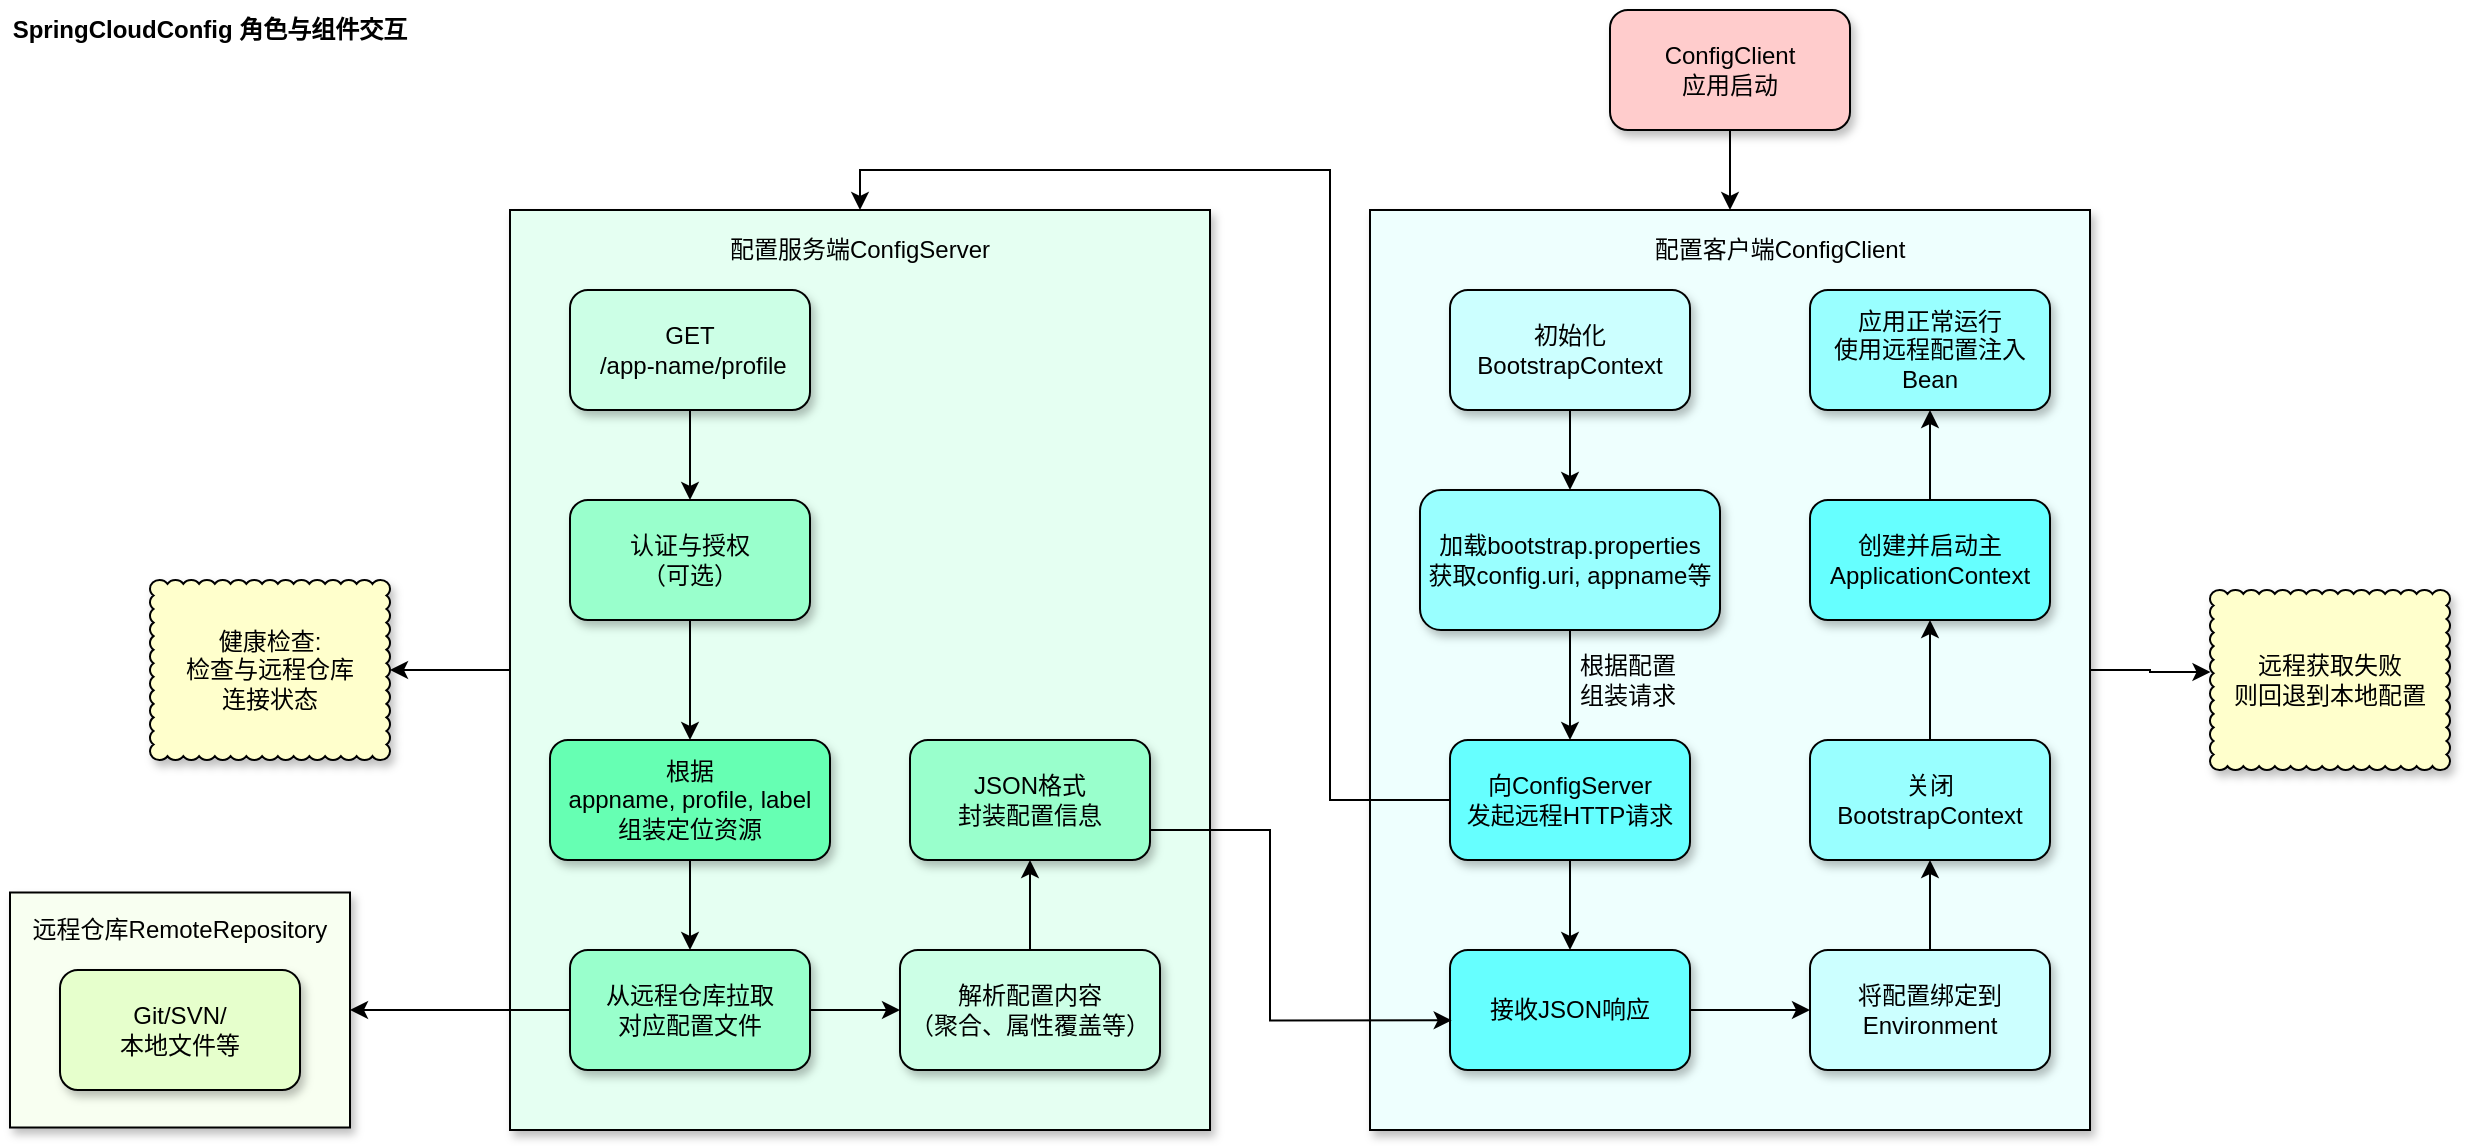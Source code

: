 <mxfile version="28.1.0">
  <diagram name="第 1 页" id="NeXlB-DkaC1V6HmDpA3a">
    <mxGraphModel dx="2306" dy="719" grid="1" gridSize="10" guides="1" tooltips="1" connect="1" arrows="1" fold="1" page="1" pageScale="1" pageWidth="827" pageHeight="1169" math="0" shadow="0">
      <root>
        <mxCell id="0" />
        <mxCell id="1" parent="0" />
        <mxCell id="AN1FsqrcMt11nKGcJI2h-75" value="" style="group" parent="1" vertex="1" connectable="0">
          <mxGeometry x="-690" y="130" width="1220" height="560" as="geometry" />
        </mxCell>
        <mxCell id="AN1FsqrcMt11nKGcJI2h-43" value="" style="rounded=0;whiteSpace=wrap;html=1;fillColor=#EEFFFE;shadow=1;" parent="AN1FsqrcMt11nKGcJI2h-75" vertex="1">
          <mxGeometry x="680" y="100" width="360" height="460" as="geometry" />
        </mxCell>
        <mxCell id="AN1FsqrcMt11nKGcJI2h-74" style="edgeStyle=orthogonalEdgeStyle;rounded=0;orthogonalLoop=1;jettySize=auto;html=1;" parent="AN1FsqrcMt11nKGcJI2h-75" source="AN1FsqrcMt11nKGcJI2h-42" target="AN1FsqrcMt11nKGcJI2h-47" edge="1">
          <mxGeometry relative="1" as="geometry" />
        </mxCell>
        <mxCell id="AN1FsqrcMt11nKGcJI2h-42" value="" style="rounded=0;whiteSpace=wrap;html=1;fillColor=#E5FFF2;shadow=1;" parent="AN1FsqrcMt11nKGcJI2h-75" vertex="1">
          <mxGeometry x="250" y="100" width="350" height="460" as="geometry" />
        </mxCell>
        <mxCell id="AN1FsqrcMt11nKGcJI2h-39" value="" style="rounded=0;whiteSpace=wrap;html=1;fillColor=#F8FFF1;shadow=1;" parent="AN1FsqrcMt11nKGcJI2h-75" vertex="1">
          <mxGeometry y="441.25" width="170" height="117.5" as="geometry" />
        </mxCell>
        <mxCell id="AN1FsqrcMt11nKGcJI2h-45" style="edgeStyle=orthogonalEdgeStyle;rounded=0;orthogonalLoop=1;jettySize=auto;html=1;entryX=0.5;entryY=0;entryDx=0;entryDy=0;" parent="AN1FsqrcMt11nKGcJI2h-75" source="AN1FsqrcMt11nKGcJI2h-1" target="AN1FsqrcMt11nKGcJI2h-43" edge="1">
          <mxGeometry relative="1" as="geometry" />
        </mxCell>
        <mxCell id="AN1FsqrcMt11nKGcJI2h-1" value="ConfigClient&lt;br&gt;应用启动" style="rounded=1;whiteSpace=wrap;html=1;fillColor=#FFCCCC;shadow=1;" parent="AN1FsqrcMt11nKGcJI2h-75" vertex="1">
          <mxGeometry x="800" width="120" height="60" as="geometry" />
        </mxCell>
        <mxCell id="AN1FsqrcMt11nKGcJI2h-7" style="edgeStyle=orthogonalEdgeStyle;rounded=0;orthogonalLoop=1;jettySize=auto;html=1;entryX=0.5;entryY=0;entryDx=0;entryDy=0;" parent="AN1FsqrcMt11nKGcJI2h-75" source="AN1FsqrcMt11nKGcJI2h-2" target="AN1FsqrcMt11nKGcJI2h-6" edge="1">
          <mxGeometry relative="1" as="geometry" />
        </mxCell>
        <mxCell id="AN1FsqrcMt11nKGcJI2h-2" value="初始化BootstrapContext" style="rounded=1;whiteSpace=wrap;html=1;fillColor=#CCFFFF;shadow=1;" parent="AN1FsqrcMt11nKGcJI2h-75" vertex="1">
          <mxGeometry x="720" y="140" width="120" height="60" as="geometry" />
        </mxCell>
        <mxCell id="AN1FsqrcMt11nKGcJI2h-5" value="配置客户端ConfigClient" style="text;strokeColor=none;align=center;fillColor=none;html=1;verticalAlign=middle;whiteSpace=wrap;rounded=0;" parent="AN1FsqrcMt11nKGcJI2h-75" vertex="1">
          <mxGeometry x="820" y="110" width="130" height="20" as="geometry" />
        </mxCell>
        <mxCell id="AN1FsqrcMt11nKGcJI2h-9" style="edgeStyle=orthogonalEdgeStyle;rounded=0;orthogonalLoop=1;jettySize=auto;html=1;entryX=0.5;entryY=0;entryDx=0;entryDy=0;" parent="AN1FsqrcMt11nKGcJI2h-75" source="AN1FsqrcMt11nKGcJI2h-6" target="AN1FsqrcMt11nKGcJI2h-8" edge="1">
          <mxGeometry relative="1" as="geometry" />
        </mxCell>
        <mxCell id="AN1FsqrcMt11nKGcJI2h-6" value="加载bootstrap.properties&lt;br&gt;获取config.uri, appname等" style="rounded=1;whiteSpace=wrap;html=1;fillColor=#99FFFF;shadow=1;" parent="AN1FsqrcMt11nKGcJI2h-75" vertex="1">
          <mxGeometry x="705" y="240" width="150" height="70" as="geometry" />
        </mxCell>
        <mxCell id="AN1FsqrcMt11nKGcJI2h-12" style="edgeStyle=orthogonalEdgeStyle;rounded=0;orthogonalLoop=1;jettySize=auto;html=1;entryX=0.5;entryY=0;entryDx=0;entryDy=0;" parent="AN1FsqrcMt11nKGcJI2h-75" source="AN1FsqrcMt11nKGcJI2h-8" target="AN1FsqrcMt11nKGcJI2h-11" edge="1">
          <mxGeometry relative="1" as="geometry" />
        </mxCell>
        <mxCell id="AN1FsqrcMt11nKGcJI2h-72" style="edgeStyle=orthogonalEdgeStyle;rounded=0;orthogonalLoop=1;jettySize=auto;html=1;entryX=0.5;entryY=0;entryDx=0;entryDy=0;" parent="AN1FsqrcMt11nKGcJI2h-75" source="AN1FsqrcMt11nKGcJI2h-8" target="AN1FsqrcMt11nKGcJI2h-42" edge="1">
          <mxGeometry relative="1" as="geometry" />
        </mxCell>
        <mxCell id="AN1FsqrcMt11nKGcJI2h-8" value="向ConfigServer&lt;br&gt;发起远程HTTP请求" style="rounded=1;whiteSpace=wrap;html=1;fillColor=#66FFFF;shadow=1;" parent="AN1FsqrcMt11nKGcJI2h-75" vertex="1">
          <mxGeometry x="720" y="365" width="120" height="60" as="geometry" />
        </mxCell>
        <mxCell id="AN1FsqrcMt11nKGcJI2h-10" value="根据配置&lt;br&gt;组装请求" style="text;strokeColor=none;align=center;fillColor=none;html=1;verticalAlign=middle;whiteSpace=wrap;rounded=0;" parent="AN1FsqrcMt11nKGcJI2h-75" vertex="1">
          <mxGeometry x="784" y="320" width="50" height="30" as="geometry" />
        </mxCell>
        <mxCell id="AN1FsqrcMt11nKGcJI2h-63" style="edgeStyle=orthogonalEdgeStyle;rounded=0;orthogonalLoop=1;jettySize=auto;html=1;entryX=0;entryY=0.5;entryDx=0;entryDy=0;" parent="AN1FsqrcMt11nKGcJI2h-75" source="AN1FsqrcMt11nKGcJI2h-11" target="AN1FsqrcMt11nKGcJI2h-13" edge="1">
          <mxGeometry relative="1" as="geometry" />
        </mxCell>
        <mxCell id="AN1FsqrcMt11nKGcJI2h-11" value="接收JSON响应" style="rounded=1;whiteSpace=wrap;html=1;fillColor=#66FFFF;shadow=1;" parent="AN1FsqrcMt11nKGcJI2h-75" vertex="1">
          <mxGeometry x="720" y="470" width="120" height="60" as="geometry" />
        </mxCell>
        <mxCell id="AN1FsqrcMt11nKGcJI2h-64" style="edgeStyle=orthogonalEdgeStyle;rounded=0;orthogonalLoop=1;jettySize=auto;html=1;" parent="AN1FsqrcMt11nKGcJI2h-75" source="AN1FsqrcMt11nKGcJI2h-13" target="AN1FsqrcMt11nKGcJI2h-15" edge="1">
          <mxGeometry relative="1" as="geometry" />
        </mxCell>
        <mxCell id="AN1FsqrcMt11nKGcJI2h-13" value="将配置绑定到Environment" style="rounded=1;whiteSpace=wrap;html=1;fillColor=#CCFFFF;shadow=1;" parent="AN1FsqrcMt11nKGcJI2h-75" vertex="1">
          <mxGeometry x="900" y="470" width="120" height="60" as="geometry" />
        </mxCell>
        <mxCell id="AN1FsqrcMt11nKGcJI2h-65" style="edgeStyle=orthogonalEdgeStyle;rounded=0;orthogonalLoop=1;jettySize=auto;html=1;entryX=0.5;entryY=1;entryDx=0;entryDy=0;" parent="AN1FsqrcMt11nKGcJI2h-75" source="AN1FsqrcMt11nKGcJI2h-15" target="AN1FsqrcMt11nKGcJI2h-17" edge="1">
          <mxGeometry relative="1" as="geometry" />
        </mxCell>
        <mxCell id="AN1FsqrcMt11nKGcJI2h-15" value="关闭&lt;br&gt;BootstrapContext" style="rounded=1;whiteSpace=wrap;html=1;fillColor=#99FFFF;shadow=1;" parent="AN1FsqrcMt11nKGcJI2h-75" vertex="1">
          <mxGeometry x="900" y="365" width="120" height="60" as="geometry" />
        </mxCell>
        <mxCell id="AN1FsqrcMt11nKGcJI2h-66" style="edgeStyle=orthogonalEdgeStyle;rounded=0;orthogonalLoop=1;jettySize=auto;html=1;entryX=0.5;entryY=1;entryDx=0;entryDy=0;" parent="AN1FsqrcMt11nKGcJI2h-75" source="AN1FsqrcMt11nKGcJI2h-17" target="AN1FsqrcMt11nKGcJI2h-19" edge="1">
          <mxGeometry relative="1" as="geometry" />
        </mxCell>
        <mxCell id="AN1FsqrcMt11nKGcJI2h-17" value="创建并启动主ApplicationContext" style="rounded=1;whiteSpace=wrap;html=1;fillColor=#66FFFF;shadow=1;" parent="AN1FsqrcMt11nKGcJI2h-75" vertex="1">
          <mxGeometry x="900" y="245" width="120" height="60" as="geometry" />
        </mxCell>
        <mxCell id="AN1FsqrcMt11nKGcJI2h-19" value="应用正常运行&lt;br&gt;使用远程配置注入Bean" style="rounded=1;whiteSpace=wrap;html=1;fillColor=#99FFFF;shadow=1;" parent="AN1FsqrcMt11nKGcJI2h-75" vertex="1">
          <mxGeometry x="900" y="140" width="120" height="60" as="geometry" />
        </mxCell>
        <mxCell id="AN1FsqrcMt11nKGcJI2h-27" style="edgeStyle=orthogonalEdgeStyle;rounded=0;orthogonalLoop=1;jettySize=auto;html=1;entryX=0.5;entryY=0;entryDx=0;entryDy=0;" parent="AN1FsqrcMt11nKGcJI2h-75" source="AN1FsqrcMt11nKGcJI2h-21" target="AN1FsqrcMt11nKGcJI2h-24" edge="1">
          <mxGeometry relative="1" as="geometry" />
        </mxCell>
        <mxCell id="AN1FsqrcMt11nKGcJI2h-21" value="GET&lt;br&gt;&amp;nbsp;/app-name/profile" style="rounded=1;whiteSpace=wrap;html=1;fillColor=#CCFFE6;shadow=1;" parent="AN1FsqrcMt11nKGcJI2h-75" vertex="1">
          <mxGeometry x="280" y="140" width="120" height="60" as="geometry" />
        </mxCell>
        <mxCell id="AN1FsqrcMt11nKGcJI2h-23" value="配置服务端ConfigServer" style="text;strokeColor=none;align=center;fillColor=none;html=1;verticalAlign=middle;whiteSpace=wrap;rounded=0;" parent="AN1FsqrcMt11nKGcJI2h-75" vertex="1">
          <mxGeometry x="355" y="110" width="140" height="20" as="geometry" />
        </mxCell>
        <mxCell id="AN1FsqrcMt11nKGcJI2h-28" style="edgeStyle=orthogonalEdgeStyle;rounded=0;orthogonalLoop=1;jettySize=auto;html=1;entryX=0.5;entryY=0;entryDx=0;entryDy=0;" parent="AN1FsqrcMt11nKGcJI2h-75" source="AN1FsqrcMt11nKGcJI2h-24" target="AN1FsqrcMt11nKGcJI2h-25" edge="1">
          <mxGeometry relative="1" as="geometry" />
        </mxCell>
        <mxCell id="AN1FsqrcMt11nKGcJI2h-24" value="认证与授权&lt;br&gt;（可选）" style="rounded=1;whiteSpace=wrap;html=1;fillColor=#99FFCC;shadow=1;" parent="AN1FsqrcMt11nKGcJI2h-75" vertex="1">
          <mxGeometry x="280" y="245" width="120" height="60" as="geometry" />
        </mxCell>
        <mxCell id="AN1FsqrcMt11nKGcJI2h-29" style="edgeStyle=orthogonalEdgeStyle;rounded=0;orthogonalLoop=1;jettySize=auto;html=1;entryX=0.5;entryY=0;entryDx=0;entryDy=0;" parent="AN1FsqrcMt11nKGcJI2h-75" source="AN1FsqrcMt11nKGcJI2h-25" target="AN1FsqrcMt11nKGcJI2h-26" edge="1">
          <mxGeometry relative="1" as="geometry" />
        </mxCell>
        <mxCell id="AN1FsqrcMt11nKGcJI2h-25" value="根据&lt;br&gt;appname, profile, label&lt;br&gt;组装定位资源" style="rounded=1;whiteSpace=wrap;html=1;fillColor=#66FFB3;shadow=1;" parent="AN1FsqrcMt11nKGcJI2h-75" vertex="1">
          <mxGeometry x="270" y="365" width="140" height="60" as="geometry" />
        </mxCell>
        <mxCell id="AN1FsqrcMt11nKGcJI2h-69" style="edgeStyle=orthogonalEdgeStyle;rounded=0;orthogonalLoop=1;jettySize=auto;html=1;entryX=0;entryY=0.5;entryDx=0;entryDy=0;" parent="AN1FsqrcMt11nKGcJI2h-75" source="AN1FsqrcMt11nKGcJI2h-26" target="AN1FsqrcMt11nKGcJI2h-30" edge="1">
          <mxGeometry relative="1" as="geometry" />
        </mxCell>
        <mxCell id="AN1FsqrcMt11nKGcJI2h-73" style="edgeStyle=orthogonalEdgeStyle;rounded=0;orthogonalLoop=1;jettySize=auto;html=1;entryX=1;entryY=0.5;entryDx=0;entryDy=0;" parent="AN1FsqrcMt11nKGcJI2h-75" source="AN1FsqrcMt11nKGcJI2h-26" target="AN1FsqrcMt11nKGcJI2h-39" edge="1">
          <mxGeometry relative="1" as="geometry" />
        </mxCell>
        <mxCell id="AN1FsqrcMt11nKGcJI2h-26" value="从远程仓库拉取&lt;br&gt;对应配置文件" style="rounded=1;whiteSpace=wrap;html=1;fillColor=#99FFCC;shadow=1;" parent="AN1FsqrcMt11nKGcJI2h-75" vertex="1">
          <mxGeometry x="280" y="470" width="120" height="60" as="geometry" />
        </mxCell>
        <mxCell id="AN1FsqrcMt11nKGcJI2h-70" style="edgeStyle=orthogonalEdgeStyle;rounded=0;orthogonalLoop=1;jettySize=auto;html=1;" parent="AN1FsqrcMt11nKGcJI2h-75" source="AN1FsqrcMt11nKGcJI2h-30" target="AN1FsqrcMt11nKGcJI2h-32" edge="1">
          <mxGeometry relative="1" as="geometry" />
        </mxCell>
        <mxCell id="AN1FsqrcMt11nKGcJI2h-30" value="解析配置内容&lt;br&gt;（聚合、属性覆盖等）" style="rounded=1;whiteSpace=wrap;html=1;fillColor=#CCFFE6;shadow=1;" parent="AN1FsqrcMt11nKGcJI2h-75" vertex="1">
          <mxGeometry x="445" y="470" width="130" height="60" as="geometry" />
        </mxCell>
        <mxCell id="AN1FsqrcMt11nKGcJI2h-32" value="JSON格式&lt;br&gt;封装配置信息" style="rounded=1;whiteSpace=wrap;html=1;fillColor=#99FFCC;shadow=1;" parent="AN1FsqrcMt11nKGcJI2h-75" vertex="1">
          <mxGeometry x="450" y="365" width="120" height="60" as="geometry" />
        </mxCell>
        <mxCell id="AN1FsqrcMt11nKGcJI2h-36" value="Git/SVN/&lt;br&gt;本地文件等" style="rounded=1;whiteSpace=wrap;html=1;fillColor=#E6FFCC;shadow=1;" parent="AN1FsqrcMt11nKGcJI2h-75" vertex="1">
          <mxGeometry x="25" y="480" width="120" height="60" as="geometry" />
        </mxCell>
        <mxCell id="AN1FsqrcMt11nKGcJI2h-40" value="远程仓库RemoteRepository" style="text;strokeColor=none;align=center;fillColor=none;html=1;verticalAlign=middle;whiteSpace=wrap;rounded=0;" parent="AN1FsqrcMt11nKGcJI2h-75" vertex="1">
          <mxGeometry x="10" y="450" width="150" height="20" as="geometry" />
        </mxCell>
        <mxCell id="AN1FsqrcMt11nKGcJI2h-47" value="健康检查:&lt;br&gt;检查与远程仓库&lt;br&gt;连接状态" style="whiteSpace=wrap;html=1;shape=mxgraph.basic.cloud_rect;fillColor=#FFFFCC;shadow=1;" parent="AN1FsqrcMt11nKGcJI2h-75" vertex="1">
          <mxGeometry x="70" y="285" width="120" height="90" as="geometry" />
        </mxCell>
        <mxCell id="AN1FsqrcMt11nKGcJI2h-51" value="远程获取失败&lt;br&gt;则回退到本地配置" style="whiteSpace=wrap;html=1;shape=mxgraph.basic.cloud_rect;fillColor=#FFFFCC;shadow=1;" parent="AN1FsqrcMt11nKGcJI2h-75" vertex="1">
          <mxGeometry x="1100" y="290" width="120" height="90" as="geometry" />
        </mxCell>
        <mxCell id="AN1FsqrcMt11nKGcJI2h-59" value="&lt;b&gt;SpringCloudConfig 角色与组件交互&lt;/b&gt;" style="text;strokeColor=none;align=center;fillColor=none;html=1;verticalAlign=middle;whiteSpace=wrap;rounded=0;" parent="AN1FsqrcMt11nKGcJI2h-75" vertex="1">
          <mxGeometry width="200" height="20" as="geometry" />
        </mxCell>
        <mxCell id="AN1FsqrcMt11nKGcJI2h-67" style="edgeStyle=orthogonalEdgeStyle;rounded=0;orthogonalLoop=1;jettySize=auto;html=1;entryX=0.002;entryY=0.456;entryDx=0;entryDy=0;entryPerimeter=0;" parent="AN1FsqrcMt11nKGcJI2h-75" source="AN1FsqrcMt11nKGcJI2h-43" target="AN1FsqrcMt11nKGcJI2h-51" edge="1">
          <mxGeometry relative="1" as="geometry" />
        </mxCell>
        <mxCell id="AN1FsqrcMt11nKGcJI2h-71" style="edgeStyle=orthogonalEdgeStyle;rounded=0;orthogonalLoop=1;jettySize=auto;html=1;entryX=0.007;entryY=0.586;entryDx=0;entryDy=0;entryPerimeter=0;" parent="AN1FsqrcMt11nKGcJI2h-75" source="AN1FsqrcMt11nKGcJI2h-32" target="AN1FsqrcMt11nKGcJI2h-11" edge="1">
          <mxGeometry relative="1" as="geometry">
            <Array as="points">
              <mxPoint x="630" y="410" />
              <mxPoint x="630" y="505" />
            </Array>
          </mxGeometry>
        </mxCell>
      </root>
    </mxGraphModel>
  </diagram>
</mxfile>
